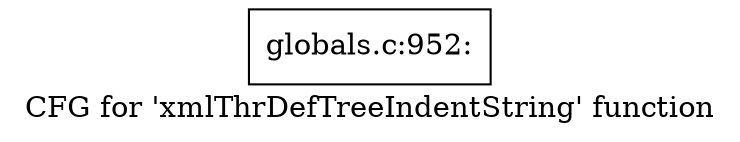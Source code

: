 digraph "CFG for 'xmlThrDefTreeIndentString' function" {
	label="CFG for 'xmlThrDefTreeIndentString' function";

	Node0x5624fdb4aca0 [shape=record,label="{globals.c:952:}"];
}
